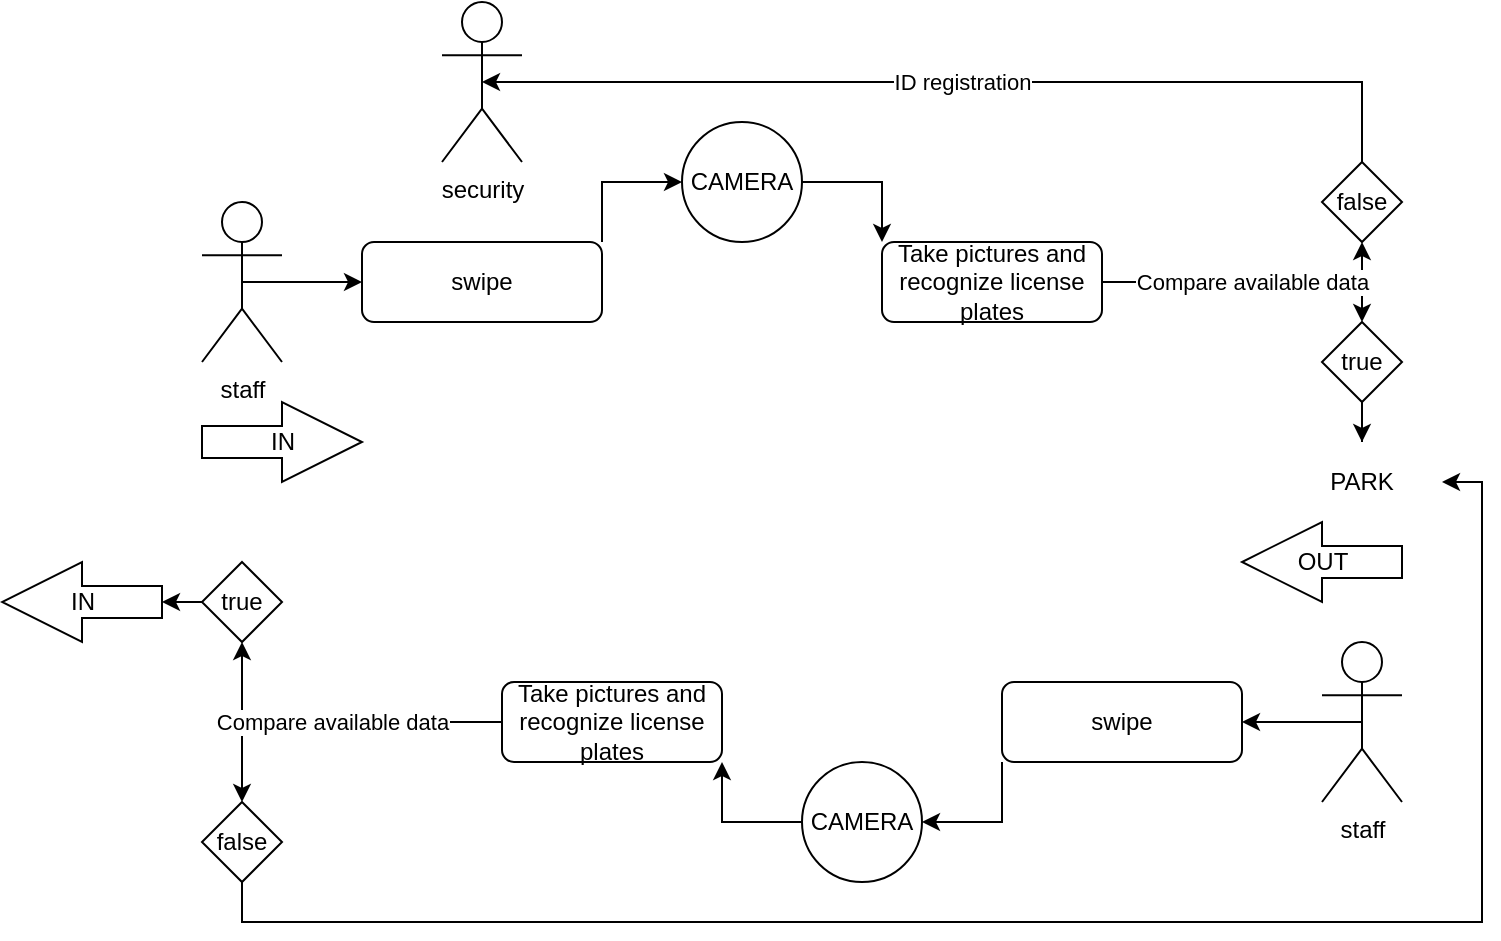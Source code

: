 <mxfile version="24.4.8" type="github">
  <diagram name="Trang-1" id="9g4NJWQaRpeCCxSCEzkC">
    <mxGraphModel dx="1235" dy="614" grid="1" gridSize="10" guides="1" tooltips="1" connect="1" arrows="1" fold="1" page="1" pageScale="1" pageWidth="827" pageHeight="1169" math="0" shadow="0">
      <root>
        <mxCell id="0" />
        <mxCell id="1" parent="0" />
        <mxCell id="WoNUFKYh86xmJahRJ14r-6" style="edgeStyle=orthogonalEdgeStyle;rounded=0;orthogonalLoop=1;jettySize=auto;html=1;exitX=0.5;exitY=0.5;exitDx=0;exitDy=0;exitPerimeter=0;" edge="1" parent="1" source="WoNUFKYh86xmJahRJ14r-1" target="WoNUFKYh86xmJahRJ14r-5">
          <mxGeometry relative="1" as="geometry" />
        </mxCell>
        <mxCell id="WoNUFKYh86xmJahRJ14r-1" value="staff" style="shape=umlActor;verticalLabelPosition=bottom;verticalAlign=top;html=1;outlineConnect=0;" vertex="1" parent="1">
          <mxGeometry x="160" y="100" width="40" height="80" as="geometry" />
        </mxCell>
        <mxCell id="WoNUFKYh86xmJahRJ14r-2" value="security" style="shape=umlActor;verticalLabelPosition=bottom;verticalAlign=top;html=1;outlineConnect=0;" vertex="1" parent="1">
          <mxGeometry x="280" width="40" height="80" as="geometry" />
        </mxCell>
        <mxCell id="WoNUFKYh86xmJahRJ14r-11" style="edgeStyle=orthogonalEdgeStyle;rounded=0;orthogonalLoop=1;jettySize=auto;html=1;exitX=1;exitY=0;exitDx=0;exitDy=0;entryX=0;entryY=0.5;entryDx=0;entryDy=0;" edge="1" parent="1" source="WoNUFKYh86xmJahRJ14r-5" target="WoNUFKYh86xmJahRJ14r-7">
          <mxGeometry relative="1" as="geometry" />
        </mxCell>
        <mxCell id="WoNUFKYh86xmJahRJ14r-5" value="swipe" style="rounded=1;whiteSpace=wrap;html=1;" vertex="1" parent="1">
          <mxGeometry x="240" y="120" width="120" height="40" as="geometry" />
        </mxCell>
        <mxCell id="WoNUFKYh86xmJahRJ14r-12" style="edgeStyle=orthogonalEdgeStyle;rounded=0;orthogonalLoop=1;jettySize=auto;html=1;exitX=1;exitY=0.5;exitDx=0;exitDy=0;entryX=0;entryY=0;entryDx=0;entryDy=0;" edge="1" parent="1" source="WoNUFKYh86xmJahRJ14r-7" target="WoNUFKYh86xmJahRJ14r-9">
          <mxGeometry relative="1" as="geometry" />
        </mxCell>
        <mxCell id="WoNUFKYh86xmJahRJ14r-7" value="CAMERA" style="ellipse;whiteSpace=wrap;html=1;aspect=fixed;" vertex="1" parent="1">
          <mxGeometry x="400" y="60" width="60" height="60" as="geometry" />
        </mxCell>
        <mxCell id="WoNUFKYh86xmJahRJ14r-25" style="edgeStyle=orthogonalEdgeStyle;rounded=0;orthogonalLoop=1;jettySize=auto;html=1;exitX=1;exitY=0.5;exitDx=0;exitDy=0;entryX=0.5;entryY=1;entryDx=0;entryDy=0;" edge="1" parent="1" source="WoNUFKYh86xmJahRJ14r-9" target="WoNUFKYh86xmJahRJ14r-15">
          <mxGeometry relative="1" as="geometry" />
        </mxCell>
        <mxCell id="WoNUFKYh86xmJahRJ14r-9" value="Take pictures and recognize license plates" style="rounded=1;whiteSpace=wrap;html=1;" vertex="1" parent="1">
          <mxGeometry x="500" y="120" width="110" height="40" as="geometry" />
        </mxCell>
        <mxCell id="WoNUFKYh86xmJahRJ14r-14" value="PARK" style="text;html=1;align=center;verticalAlign=middle;whiteSpace=wrap;rounded=0;" vertex="1" parent="1">
          <mxGeometry x="700" y="220" width="80" height="40" as="geometry" />
        </mxCell>
        <mxCell id="WoNUFKYh86xmJahRJ14r-15" value="false" style="rhombus;whiteSpace=wrap;html=1;" vertex="1" parent="1">
          <mxGeometry x="720" y="80" width="40" height="40" as="geometry" />
        </mxCell>
        <mxCell id="WoNUFKYh86xmJahRJ14r-26" style="edgeStyle=orthogonalEdgeStyle;rounded=0;orthogonalLoop=1;jettySize=auto;html=1;exitX=0.5;exitY=1;exitDx=0;exitDy=0;" edge="1" parent="1" source="WoNUFKYh86xmJahRJ14r-16" target="WoNUFKYh86xmJahRJ14r-14">
          <mxGeometry relative="1" as="geometry" />
        </mxCell>
        <mxCell id="WoNUFKYh86xmJahRJ14r-16" value="true" style="rhombus;whiteSpace=wrap;html=1;" vertex="1" parent="1">
          <mxGeometry x="720" y="160" width="40" height="40" as="geometry" />
        </mxCell>
        <mxCell id="WoNUFKYh86xmJahRJ14r-21" value="" style="endArrow=classic;html=1;rounded=0;exitX=0.5;exitY=0;exitDx=0;exitDy=0;entryX=0.5;entryY=0.5;entryDx=0;entryDy=0;entryPerimeter=0;" edge="1" parent="1" source="WoNUFKYh86xmJahRJ14r-15" target="WoNUFKYh86xmJahRJ14r-2">
          <mxGeometry relative="1" as="geometry">
            <mxPoint x="350" y="150" as="sourcePoint" />
            <mxPoint x="450" y="150" as="targetPoint" />
            <Array as="points">
              <mxPoint x="740" y="40" />
            </Array>
          </mxGeometry>
        </mxCell>
        <mxCell id="WoNUFKYh86xmJahRJ14r-22" value="ID registration" style="edgeLabel;resizable=0;html=1;;align=center;verticalAlign=middle;" connectable="0" vertex="1" parent="WoNUFKYh86xmJahRJ14r-21">
          <mxGeometry relative="1" as="geometry" />
        </mxCell>
        <mxCell id="WoNUFKYh86xmJahRJ14r-23" value="" style="endArrow=classic;html=1;rounded=0;entryX=0.5;entryY=0;entryDx=0;entryDy=0;" edge="1" parent="1" target="WoNUFKYh86xmJahRJ14r-16">
          <mxGeometry relative="1" as="geometry">
            <mxPoint x="610" y="140" as="sourcePoint" />
            <mxPoint x="690" y="150" as="targetPoint" />
            <Array as="points">
              <mxPoint x="740" y="140" />
            </Array>
          </mxGeometry>
        </mxCell>
        <mxCell id="WoNUFKYh86xmJahRJ14r-24" value="Compare available data" style="edgeLabel;resizable=0;html=1;;align=center;verticalAlign=middle;" connectable="0" vertex="1" parent="WoNUFKYh86xmJahRJ14r-23">
          <mxGeometry relative="1" as="geometry" />
        </mxCell>
        <mxCell id="WoNUFKYh86xmJahRJ14r-28" value="OUT" style="html=1;shadow=0;dashed=0;align=center;verticalAlign=middle;shape=mxgraph.arrows2.arrow;dy=0.6;dx=40;notch=0;direction=west;" vertex="1" parent="1">
          <mxGeometry x="680" y="260" width="80" height="40" as="geometry" />
        </mxCell>
        <mxCell id="WoNUFKYh86xmJahRJ14r-29" value="IN" style="html=1;shadow=0;dashed=0;align=center;verticalAlign=middle;shape=mxgraph.arrows2.arrow;dy=0.6;dx=40;notch=0;" vertex="1" parent="1">
          <mxGeometry x="160" y="200" width="80" height="40" as="geometry" />
        </mxCell>
        <mxCell id="WoNUFKYh86xmJahRJ14r-34" style="edgeStyle=orthogonalEdgeStyle;rounded=0;orthogonalLoop=1;jettySize=auto;html=1;exitX=0;exitY=1;exitDx=0;exitDy=0;entryX=1;entryY=0.5;entryDx=0;entryDy=0;" edge="1" parent="1" source="WoNUFKYh86xmJahRJ14r-30" target="WoNUFKYh86xmJahRJ14r-33">
          <mxGeometry relative="1" as="geometry" />
        </mxCell>
        <mxCell id="WoNUFKYh86xmJahRJ14r-30" value="swipe" style="rounded=1;whiteSpace=wrap;html=1;" vertex="1" parent="1">
          <mxGeometry x="560" y="340" width="120" height="40" as="geometry" />
        </mxCell>
        <mxCell id="WoNUFKYh86xmJahRJ14r-32" style="edgeStyle=orthogonalEdgeStyle;rounded=0;orthogonalLoop=1;jettySize=auto;html=1;exitX=0.5;exitY=0.5;exitDx=0;exitDy=0;exitPerimeter=0;entryX=1;entryY=0.5;entryDx=0;entryDy=0;" edge="1" parent="1" source="WoNUFKYh86xmJahRJ14r-31" target="WoNUFKYh86xmJahRJ14r-30">
          <mxGeometry relative="1" as="geometry" />
        </mxCell>
        <mxCell id="WoNUFKYh86xmJahRJ14r-31" value="staff" style="shape=umlActor;verticalLabelPosition=bottom;verticalAlign=top;html=1;outlineConnect=0;" vertex="1" parent="1">
          <mxGeometry x="720" y="320" width="40" height="80" as="geometry" />
        </mxCell>
        <mxCell id="WoNUFKYh86xmJahRJ14r-36" style="edgeStyle=orthogonalEdgeStyle;rounded=0;orthogonalLoop=1;jettySize=auto;html=1;exitX=0;exitY=0.5;exitDx=0;exitDy=0;entryX=1;entryY=1;entryDx=0;entryDy=0;" edge="1" parent="1" source="WoNUFKYh86xmJahRJ14r-33" target="WoNUFKYh86xmJahRJ14r-35">
          <mxGeometry relative="1" as="geometry" />
        </mxCell>
        <mxCell id="WoNUFKYh86xmJahRJ14r-33" value="CAMERA" style="ellipse;whiteSpace=wrap;html=1;aspect=fixed;" vertex="1" parent="1">
          <mxGeometry x="460" y="380" width="60" height="60" as="geometry" />
        </mxCell>
        <mxCell id="WoNUFKYh86xmJahRJ14r-41" style="edgeStyle=orthogonalEdgeStyle;rounded=0;orthogonalLoop=1;jettySize=auto;html=1;exitX=0;exitY=0.5;exitDx=0;exitDy=0;entryX=0.5;entryY=0;entryDx=0;entryDy=0;" edge="1" parent="1" source="WoNUFKYh86xmJahRJ14r-35" target="WoNUFKYh86xmJahRJ14r-40">
          <mxGeometry relative="1" as="geometry" />
        </mxCell>
        <mxCell id="WoNUFKYh86xmJahRJ14r-35" value="Take pictures and recognize license plates" style="rounded=1;whiteSpace=wrap;html=1;" vertex="1" parent="1">
          <mxGeometry x="310" y="340" width="110" height="40" as="geometry" />
        </mxCell>
        <mxCell id="WoNUFKYh86xmJahRJ14r-37" value="" style="endArrow=classic;html=1;rounded=0;entryX=0.5;entryY=1;entryDx=0;entryDy=0;exitX=0;exitY=0.5;exitDx=0;exitDy=0;" edge="1" parent="1" source="WoNUFKYh86xmJahRJ14r-35" target="WoNUFKYh86xmJahRJ14r-39">
          <mxGeometry relative="1" as="geometry">
            <mxPoint x="210" y="400" as="sourcePoint" />
            <mxPoint x="340" y="420" as="targetPoint" />
            <Array as="points">
              <mxPoint x="260" y="360" />
              <mxPoint x="180" y="360" />
            </Array>
          </mxGeometry>
        </mxCell>
        <mxCell id="WoNUFKYh86xmJahRJ14r-38" value="Compare available data" style="edgeLabel;resizable=0;html=1;;align=center;verticalAlign=middle;" connectable="0" vertex="1" parent="WoNUFKYh86xmJahRJ14r-37">
          <mxGeometry relative="1" as="geometry" />
        </mxCell>
        <mxCell id="WoNUFKYh86xmJahRJ14r-39" value="true" style="rhombus;whiteSpace=wrap;html=1;" vertex="1" parent="1">
          <mxGeometry x="160" y="280" width="40" height="40" as="geometry" />
        </mxCell>
        <mxCell id="WoNUFKYh86xmJahRJ14r-50" style="edgeStyle=orthogonalEdgeStyle;rounded=0;orthogonalLoop=1;jettySize=auto;html=1;exitX=0.5;exitY=1;exitDx=0;exitDy=0;entryX=1;entryY=0.5;entryDx=0;entryDy=0;" edge="1" parent="1" source="WoNUFKYh86xmJahRJ14r-40" target="WoNUFKYh86xmJahRJ14r-14">
          <mxGeometry relative="1" as="geometry" />
        </mxCell>
        <mxCell id="WoNUFKYh86xmJahRJ14r-40" value="false" style="rhombus;whiteSpace=wrap;html=1;" vertex="1" parent="1">
          <mxGeometry x="160" y="400" width="40" height="40" as="geometry" />
        </mxCell>
        <mxCell id="WoNUFKYh86xmJahRJ14r-42" value="IN" style="html=1;shadow=0;dashed=0;align=center;verticalAlign=middle;shape=mxgraph.arrows2.arrow;dy=0.6;dx=40;notch=0;direction=west;" vertex="1" parent="1">
          <mxGeometry x="60" y="280" width="80" height="40" as="geometry" />
        </mxCell>
        <mxCell id="WoNUFKYh86xmJahRJ14r-47" style="edgeStyle=orthogonalEdgeStyle;rounded=0;orthogonalLoop=1;jettySize=auto;html=1;exitX=0;exitY=0.5;exitDx=0;exitDy=0;entryX=0;entryY=0.5;entryDx=0;entryDy=0;entryPerimeter=0;" edge="1" parent="1" source="WoNUFKYh86xmJahRJ14r-39" target="WoNUFKYh86xmJahRJ14r-42">
          <mxGeometry relative="1" as="geometry" />
        </mxCell>
      </root>
    </mxGraphModel>
  </diagram>
</mxfile>
